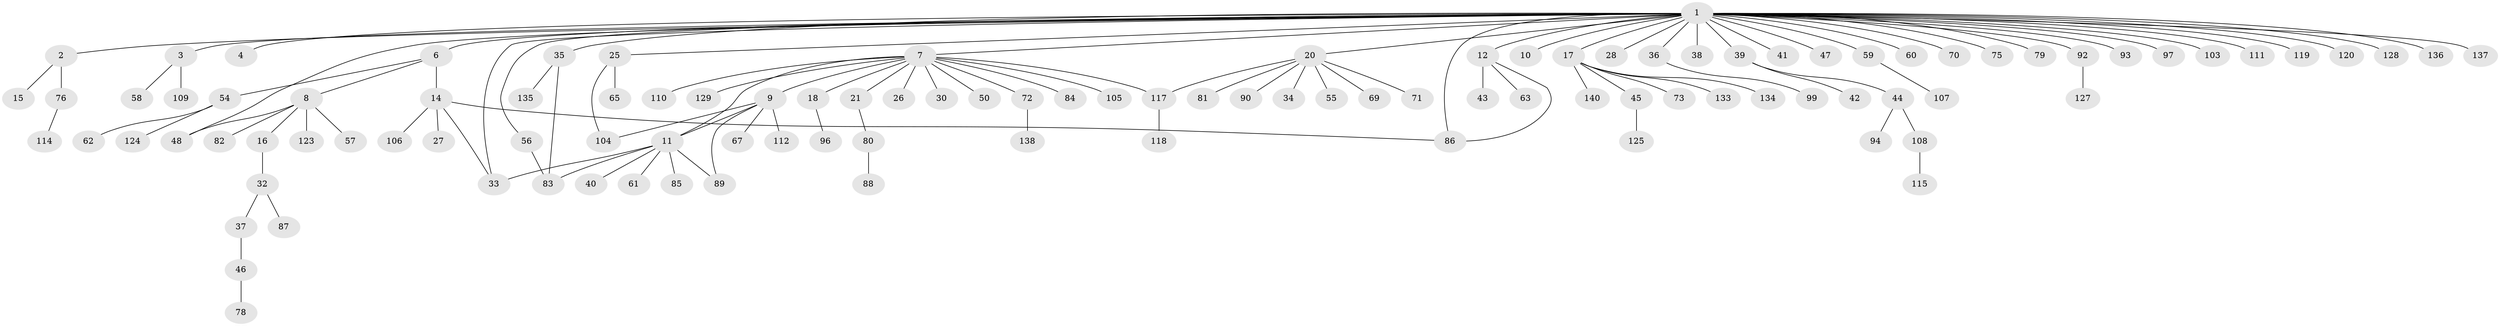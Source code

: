 // original degree distribution, {38: 0.007142857142857143, 2: 0.21428571428571427, 3: 0.09285714285714286, 1: 0.5928571428571429, 5: 0.02857142857142857, 15: 0.007142857142857143, 7: 0.014285714285714285, 8: 0.007142857142857143, 9: 0.007142857142857143, 4: 0.02857142857142857}
// Generated by graph-tools (version 1.1) at 2025/11/02/27/25 16:11:15]
// undirected, 108 vertices, 118 edges
graph export_dot {
graph [start="1"]
  node [color=gray90,style=filled];
  1 [super="+53"];
  2 [super="+5"];
  3 [super="+13"];
  4;
  6 [super="+98"];
  7 [super="+23"];
  8 [super="+113"];
  9 [super="+126"];
  10 [super="+24"];
  11 [super="+19"];
  12 [super="+131"];
  14 [super="+29"];
  15;
  16;
  17 [super="+22"];
  18 [super="+121"];
  20 [super="+139"];
  21;
  25 [super="+31"];
  26 [super="+52"];
  27;
  28;
  30 [super="+130"];
  32 [super="+74"];
  33;
  34;
  35 [super="+95"];
  36;
  37;
  38;
  39;
  40;
  41 [super="+132"];
  42 [super="+49"];
  43;
  44 [super="+51"];
  45;
  46;
  47;
  48;
  50;
  54 [super="+64"];
  55;
  56 [super="+66"];
  57;
  58;
  59 [super="+91"];
  60 [super="+77"];
  61;
  62;
  63;
  65;
  67 [super="+68"];
  69;
  70;
  71;
  72;
  73;
  75;
  76;
  78;
  79;
  80;
  81;
  82 [super="+122"];
  83 [super="+116"];
  84;
  85;
  86 [super="+102"];
  87 [super="+101"];
  88;
  89;
  90;
  92 [super="+100"];
  93;
  94;
  96;
  97;
  99;
  103;
  104;
  105;
  106;
  107;
  108;
  109;
  110;
  111;
  112;
  114;
  115;
  117;
  118;
  119;
  120;
  123;
  124;
  125;
  127;
  128;
  129;
  133;
  134;
  135;
  136;
  137;
  138;
  140;
  1 -- 2;
  1 -- 3;
  1 -- 4;
  1 -- 6 [weight=2];
  1 -- 7;
  1 -- 10;
  1 -- 12;
  1 -- 17;
  1 -- 20;
  1 -- 25;
  1 -- 28;
  1 -- 33;
  1 -- 35;
  1 -- 36;
  1 -- 38;
  1 -- 39;
  1 -- 41;
  1 -- 47;
  1 -- 48;
  1 -- 56;
  1 -- 59;
  1 -- 60;
  1 -- 70;
  1 -- 75;
  1 -- 79;
  1 -- 86;
  1 -- 92;
  1 -- 93;
  1 -- 97;
  1 -- 103;
  1 -- 111;
  1 -- 119;
  1 -- 120;
  1 -- 128;
  1 -- 136;
  1 -- 137;
  2 -- 76;
  2 -- 15;
  3 -- 109;
  3 -- 58;
  6 -- 8;
  6 -- 14;
  6 -- 54;
  7 -- 9;
  7 -- 11;
  7 -- 18;
  7 -- 21;
  7 -- 26;
  7 -- 30;
  7 -- 50;
  7 -- 72;
  7 -- 84;
  7 -- 105;
  7 -- 110;
  7 -- 117;
  7 -- 129;
  8 -- 16;
  8 -- 48;
  8 -- 57;
  8 -- 82;
  8 -- 123;
  9 -- 67;
  9 -- 89;
  9 -- 104;
  9 -- 112;
  9 -- 11;
  11 -- 33;
  11 -- 40;
  11 -- 61;
  11 -- 85;
  11 -- 89;
  11 -- 83;
  12 -- 43;
  12 -- 63;
  12 -- 86;
  14 -- 27;
  14 -- 33;
  14 -- 106;
  14 -- 86;
  16 -- 32;
  17 -- 73;
  17 -- 133;
  17 -- 134;
  17 -- 140;
  17 -- 45;
  18 -- 96;
  20 -- 34;
  20 -- 55;
  20 -- 69;
  20 -- 71;
  20 -- 81;
  20 -- 90;
  20 -- 117;
  21 -- 80;
  25 -- 65;
  25 -- 104;
  32 -- 37;
  32 -- 87;
  35 -- 83;
  35 -- 135;
  36 -- 99;
  37 -- 46;
  39 -- 42;
  39 -- 44;
  44 -- 108;
  44 -- 94;
  45 -- 125;
  46 -- 78;
  54 -- 62;
  54 -- 124;
  56 -- 83;
  59 -- 107;
  72 -- 138;
  76 -- 114;
  80 -- 88;
  92 -- 127;
  108 -- 115;
  117 -- 118;
}
